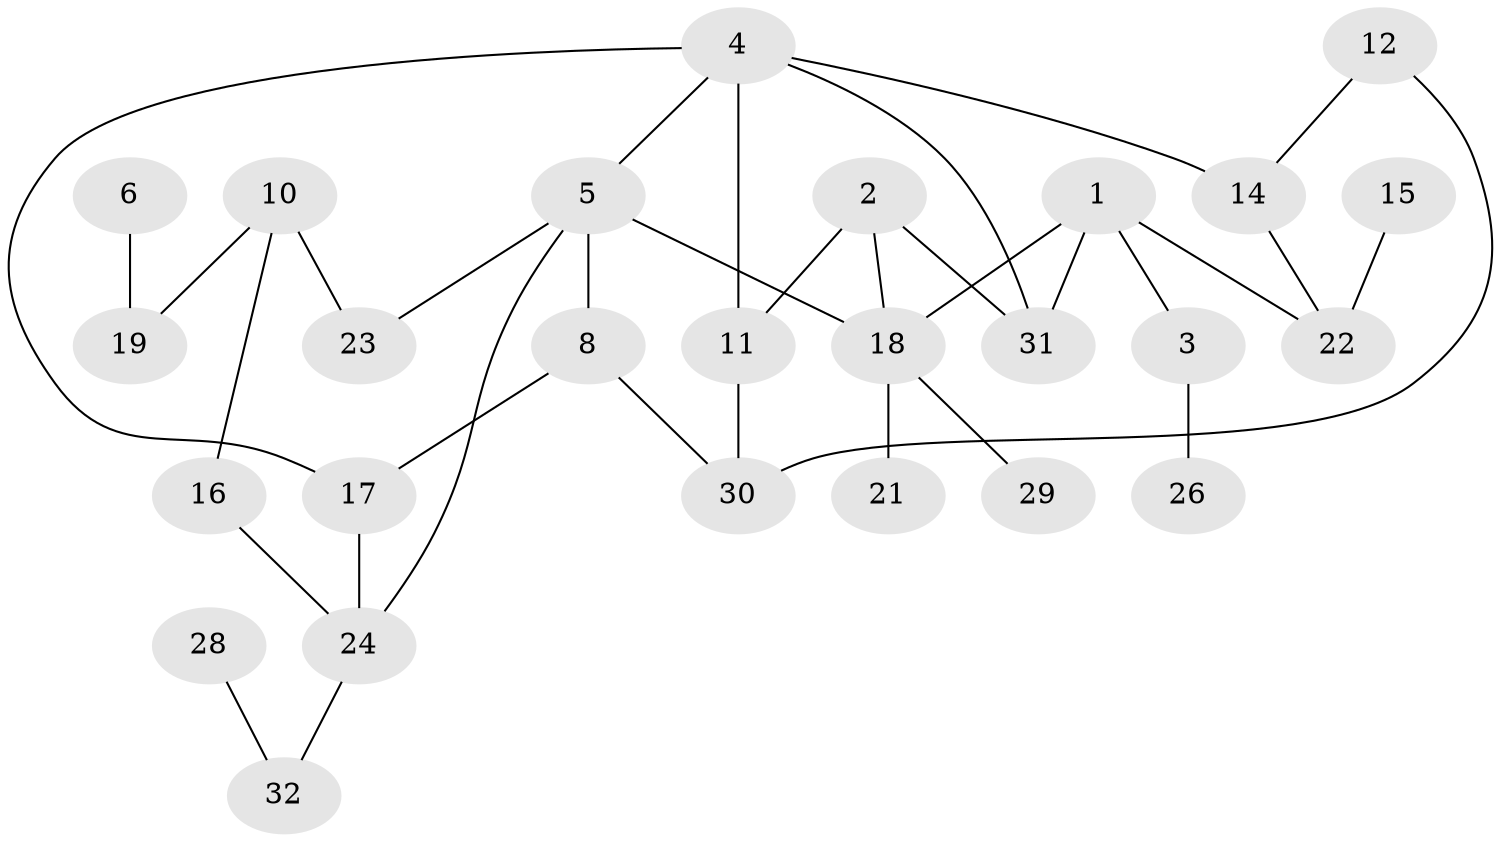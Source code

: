// original degree distribution, {5: 0.05660377358490566, 3: 0.20754716981132076, 2: 0.37735849056603776, 6: 0.018867924528301886, 0: 0.09433962264150944, 4: 0.05660377358490566, 1: 0.18867924528301888}
// Generated by graph-tools (version 1.1) at 2025/47/03/04/25 22:47:57]
// undirected, 26 vertices, 34 edges
graph export_dot {
  node [color=gray90,style=filled];
  1;
  2;
  3;
  4;
  5;
  6;
  8;
  10;
  11;
  12;
  14;
  15;
  16;
  17;
  18;
  19;
  21;
  22;
  23;
  24;
  26;
  28;
  29;
  30;
  31;
  32;
  1 -- 3 [weight=2.0];
  1 -- 18 [weight=1.0];
  1 -- 22 [weight=1.0];
  1 -- 31 [weight=1.0];
  2 -- 11 [weight=1.0];
  2 -- 18 [weight=1.0];
  2 -- 31 [weight=1.0];
  3 -- 26 [weight=1.0];
  4 -- 5 [weight=1.0];
  4 -- 11 [weight=1.0];
  4 -- 14 [weight=1.0];
  4 -- 17 [weight=1.0];
  4 -- 31 [weight=1.0];
  5 -- 8 [weight=2.0];
  5 -- 18 [weight=1.0];
  5 -- 23 [weight=1.0];
  5 -- 24 [weight=1.0];
  6 -- 19 [weight=1.0];
  8 -- 17 [weight=1.0];
  8 -- 30 [weight=1.0];
  10 -- 16 [weight=1.0];
  10 -- 19 [weight=1.0];
  10 -- 23 [weight=1.0];
  11 -- 30 [weight=1.0];
  12 -- 14 [weight=1.0];
  12 -- 30 [weight=1.0];
  14 -- 22 [weight=1.0];
  15 -- 22 [weight=1.0];
  16 -- 24 [weight=1.0];
  17 -- 24 [weight=1.0];
  18 -- 21 [weight=1.0];
  18 -- 29 [weight=1.0];
  24 -- 32 [weight=1.0];
  28 -- 32 [weight=1.0];
}
